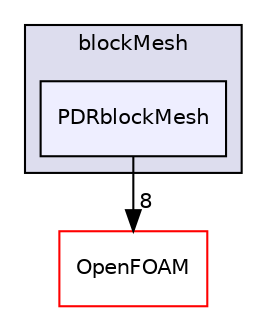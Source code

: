 digraph "src/mesh/blockMesh/PDRblockMesh" {
  bgcolor=transparent;
  compound=true
  node [ fontsize="10", fontname="Helvetica"];
  edge [ labelfontsize="10", labelfontname="Helvetica"];
  subgraph clusterdir_ade3ea1948a418ffb78a293f495540d7 {
    graph [ bgcolor="#ddddee", pencolor="black", label="blockMesh" fontname="Helvetica", fontsize="10", URL="dir_ade3ea1948a418ffb78a293f495540d7.html"]
  dir_9b6cc87a9dc95468230600f8787399a0 [shape=box, label="PDRblockMesh", style="filled", fillcolor="#eeeeff", pencolor="black", URL="dir_9b6cc87a9dc95468230600f8787399a0.html"];
  }
  dir_c5473ff19b20e6ec4dfe5c310b3778a8 [shape=box label="OpenFOAM" color="red" URL="dir_c5473ff19b20e6ec4dfe5c310b3778a8.html"];
  dir_9b6cc87a9dc95468230600f8787399a0->dir_c5473ff19b20e6ec4dfe5c310b3778a8 [headlabel="8", labeldistance=1.5 headhref="dir_001922_002151.html"];
}
